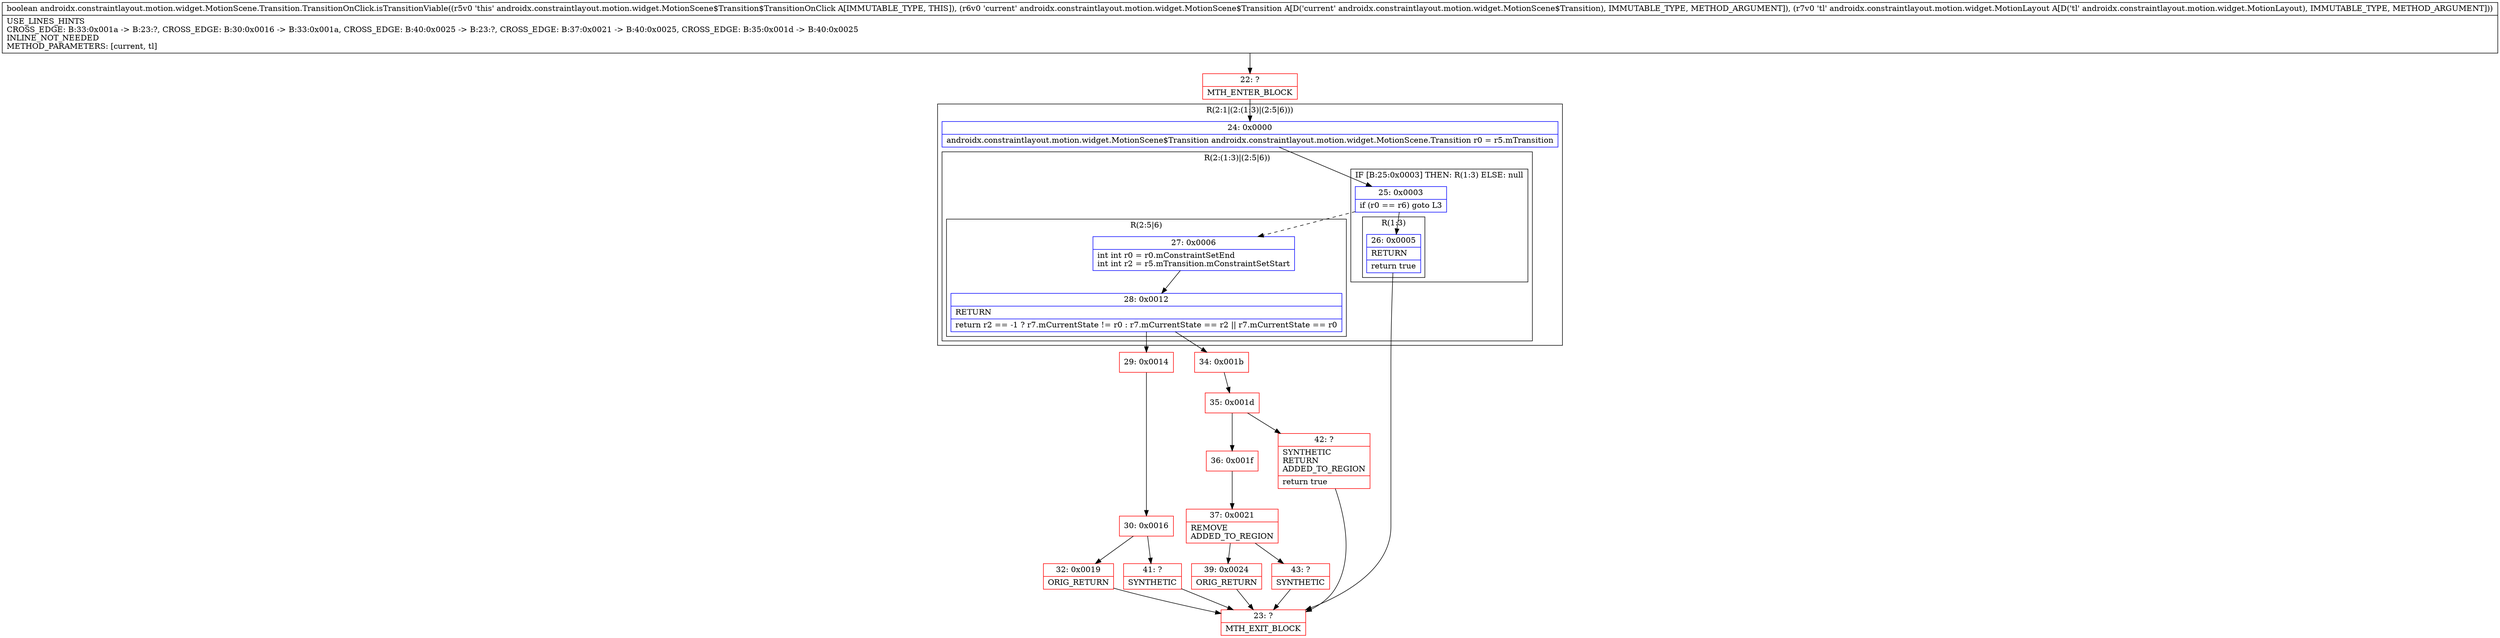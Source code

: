 digraph "CFG forandroidx.constraintlayout.motion.widget.MotionScene.Transition.TransitionOnClick.isTransitionViable(Landroidx\/constraintlayout\/motion\/widget\/MotionScene$Transition;Landroidx\/constraintlayout\/motion\/widget\/MotionLayout;)Z" {
subgraph cluster_Region_251413791 {
label = "R(2:1|(2:(1:3)|(2:5|6)))";
node [shape=record,color=blue];
Node_24 [shape=record,label="{24\:\ 0x0000|androidx.constraintlayout.motion.widget.MotionScene$Transition androidx.constraintlayout.motion.widget.MotionScene.Transition r0 = r5.mTransition\l}"];
subgraph cluster_Region_1148655197 {
label = "R(2:(1:3)|(2:5|6))";
node [shape=record,color=blue];
subgraph cluster_IfRegion_863703651 {
label = "IF [B:25:0x0003] THEN: R(1:3) ELSE: null";
node [shape=record,color=blue];
Node_25 [shape=record,label="{25\:\ 0x0003|if (r0 == r6) goto L3\l}"];
subgraph cluster_Region_1342094419 {
label = "R(1:3)";
node [shape=record,color=blue];
Node_26 [shape=record,label="{26\:\ 0x0005|RETURN\l|return true\l}"];
}
}
subgraph cluster_Region_1485433234 {
label = "R(2:5|6)";
node [shape=record,color=blue];
Node_27 [shape=record,label="{27\:\ 0x0006|int int r0 = r0.mConstraintSetEnd\lint int r2 = r5.mTransition.mConstraintSetStart\l}"];
Node_28 [shape=record,label="{28\:\ 0x0012|RETURN\l|return r2 == \-1 ? r7.mCurrentState != r0 : r7.mCurrentState == r2 \|\| r7.mCurrentState == r0\l}"];
}
}
}
Node_22 [shape=record,color=red,label="{22\:\ ?|MTH_ENTER_BLOCK\l}"];
Node_23 [shape=record,color=red,label="{23\:\ ?|MTH_EXIT_BLOCK\l}"];
Node_29 [shape=record,color=red,label="{29\:\ 0x0014}"];
Node_30 [shape=record,color=red,label="{30\:\ 0x0016}"];
Node_32 [shape=record,color=red,label="{32\:\ 0x0019|ORIG_RETURN\l}"];
Node_41 [shape=record,color=red,label="{41\:\ ?|SYNTHETIC\l}"];
Node_34 [shape=record,color=red,label="{34\:\ 0x001b}"];
Node_35 [shape=record,color=red,label="{35\:\ 0x001d}"];
Node_36 [shape=record,color=red,label="{36\:\ 0x001f}"];
Node_37 [shape=record,color=red,label="{37\:\ 0x0021|REMOVE\lADDED_TO_REGION\l}"];
Node_39 [shape=record,color=red,label="{39\:\ 0x0024|ORIG_RETURN\l}"];
Node_43 [shape=record,color=red,label="{43\:\ ?|SYNTHETIC\l}"];
Node_42 [shape=record,color=red,label="{42\:\ ?|SYNTHETIC\lRETURN\lADDED_TO_REGION\l|return true\l}"];
MethodNode[shape=record,label="{boolean androidx.constraintlayout.motion.widget.MotionScene.Transition.TransitionOnClick.isTransitionViable((r5v0 'this' androidx.constraintlayout.motion.widget.MotionScene$Transition$TransitionOnClick A[IMMUTABLE_TYPE, THIS]), (r6v0 'current' androidx.constraintlayout.motion.widget.MotionScene$Transition A[D('current' androidx.constraintlayout.motion.widget.MotionScene$Transition), IMMUTABLE_TYPE, METHOD_ARGUMENT]), (r7v0 'tl' androidx.constraintlayout.motion.widget.MotionLayout A[D('tl' androidx.constraintlayout.motion.widget.MotionLayout), IMMUTABLE_TYPE, METHOD_ARGUMENT]))  | USE_LINES_HINTS\lCROSS_EDGE: B:33:0x001a \-\> B:23:?, CROSS_EDGE: B:30:0x0016 \-\> B:33:0x001a, CROSS_EDGE: B:40:0x0025 \-\> B:23:?, CROSS_EDGE: B:37:0x0021 \-\> B:40:0x0025, CROSS_EDGE: B:35:0x001d \-\> B:40:0x0025\lINLINE_NOT_NEEDED\lMETHOD_PARAMETERS: [current, tl]\l}"];
MethodNode -> Node_22;Node_24 -> Node_25;
Node_25 -> Node_26;
Node_25 -> Node_27[style=dashed];
Node_26 -> Node_23;
Node_27 -> Node_28;
Node_28 -> Node_29;
Node_28 -> Node_34;
Node_22 -> Node_24;
Node_29 -> Node_30;
Node_30 -> Node_32;
Node_30 -> Node_41;
Node_32 -> Node_23;
Node_41 -> Node_23;
Node_34 -> Node_35;
Node_35 -> Node_36;
Node_35 -> Node_42;
Node_36 -> Node_37;
Node_37 -> Node_39;
Node_37 -> Node_43;
Node_39 -> Node_23;
Node_43 -> Node_23;
Node_42 -> Node_23;
}

